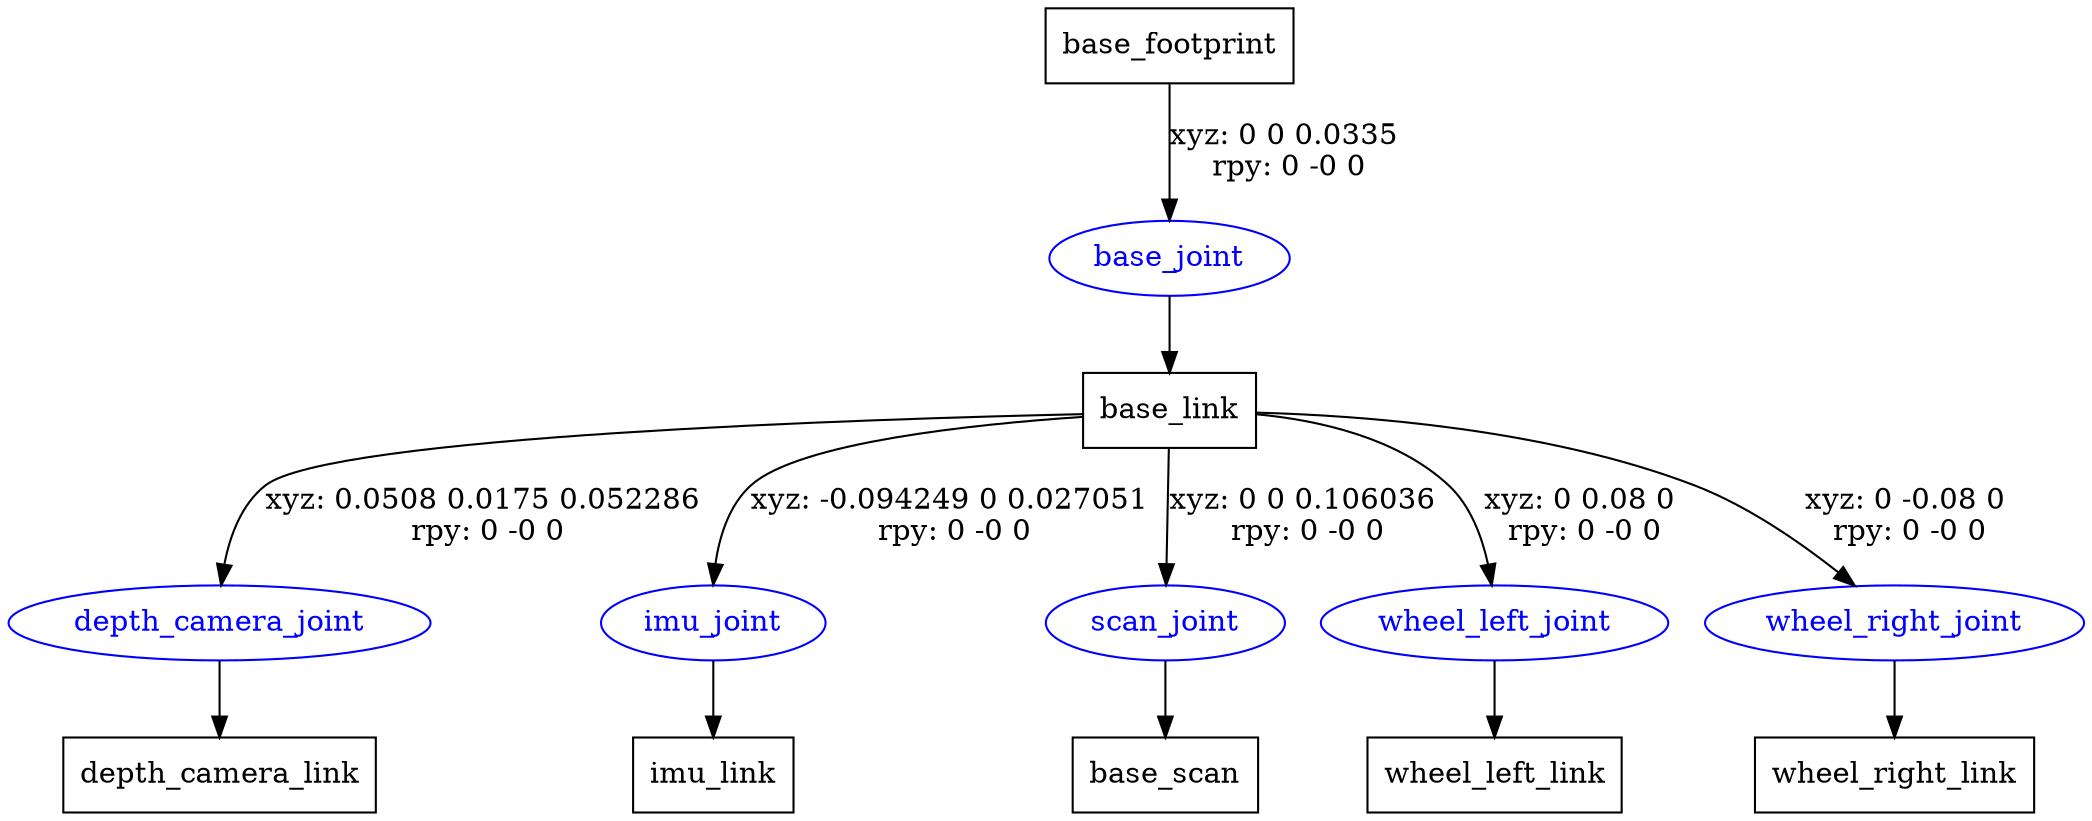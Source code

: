 digraph G {
node [shape=box];
"base_footprint" [label="base_footprint"];
"base_link" [label="base_link"];
"depth_camera_link" [label="depth_camera_link"];
"imu_link" [label="imu_link"];
"base_scan" [label="base_scan"];
"wheel_left_link" [label="wheel_left_link"];
"wheel_right_link" [label="wheel_right_link"];
node [shape=ellipse, color=blue, fontcolor=blue];
"base_footprint" -> "base_joint" [label="xyz: 0 0 0.0335 \nrpy: 0 -0 0"]
"base_joint" -> "base_link"
"base_link" -> "depth_camera_joint" [label="xyz: 0.0508 0.0175 0.052286 \nrpy: 0 -0 0"]
"depth_camera_joint" -> "depth_camera_link"
"base_link" -> "imu_joint" [label="xyz: -0.094249 0 0.027051 \nrpy: 0 -0 0"]
"imu_joint" -> "imu_link"
"base_link" -> "scan_joint" [label="xyz: 0 0 0.106036 \nrpy: 0 -0 0"]
"scan_joint" -> "base_scan"
"base_link" -> "wheel_left_joint" [label="xyz: 0 0.08 0 \nrpy: 0 -0 0"]
"wheel_left_joint" -> "wheel_left_link"
"base_link" -> "wheel_right_joint" [label="xyz: 0 -0.08 0 \nrpy: 0 -0 0"]
"wheel_right_joint" -> "wheel_right_link"
}
